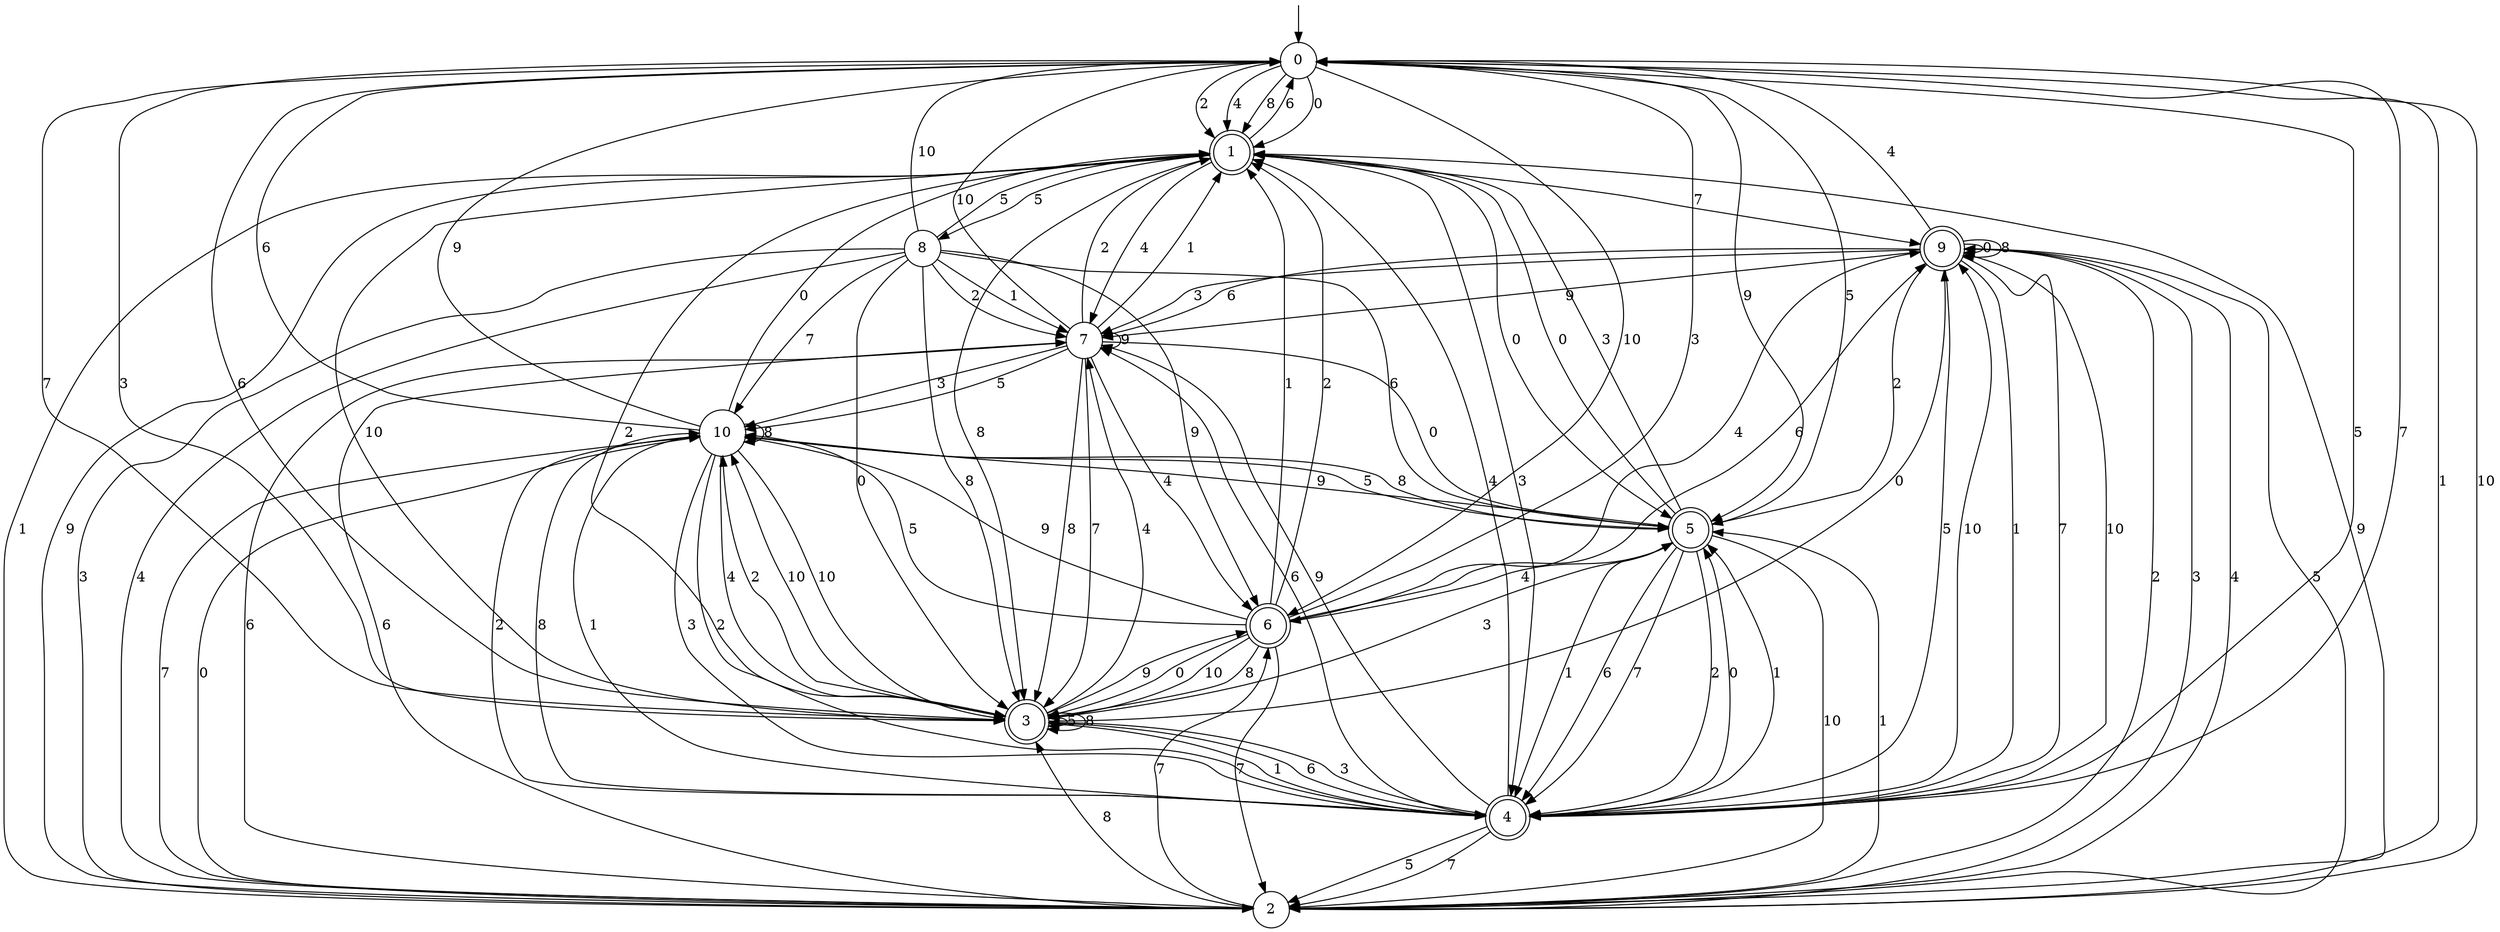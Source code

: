 digraph g {

	s0 [shape="circle" label="0"];
	s1 [shape="doublecircle" label="1"];
	s2 [shape="circle" label="2"];
	s3 [shape="doublecircle" label="3"];
	s4 [shape="doublecircle" label="4"];
	s5 [shape="doublecircle" label="5"];
	s6 [shape="doublecircle" label="6"];
	s7 [shape="circle" label="7"];
	s8 [shape="circle" label="8"];
	s9 [shape="doublecircle" label="9"];
	s10 [shape="circle" label="10"];
	s0 -> s1 [label="0"];
	s0 -> s2 [label="1"];
	s0 -> s1 [label="2"];
	s0 -> s3 [label="3"];
	s0 -> s1 [label="4"];
	s0 -> s4 [label="5"];
	s0 -> s3 [label="6"];
	s0 -> s4 [label="7"];
	s0 -> s1 [label="8"];
	s0 -> s5 [label="9"];
	s0 -> s6 [label="10"];
	s1 -> s5 [label="0"];
	s1 -> s2 [label="1"];
	s1 -> s3 [label="2"];
	s1 -> s4 [label="3"];
	s1 -> s7 [label="4"];
	s1 -> s8 [label="5"];
	s1 -> s0 [label="6"];
	s1 -> s9 [label="7"];
	s1 -> s3 [label="8"];
	s1 -> s2 [label="9"];
	s1 -> s3 [label="10"];
	s2 -> s10 [label="0"];
	s2 -> s5 [label="1"];
	s2 -> s9 [label="2"];
	s2 -> s9 [label="3"];
	s2 -> s9 [label="4"];
	s2 -> s9 [label="5"];
	s2 -> s7 [label="6"];
	s2 -> s6 [label="7"];
	s2 -> s3 [label="8"];
	s2 -> s1 [label="9"];
	s2 -> s0 [label="10"];
	s3 -> s9 [label="0"];
	s3 -> s4 [label="1"];
	s3 -> s10 [label="2"];
	s3 -> s5 [label="3"];
	s3 -> s7 [label="4"];
	s3 -> s3 [label="5"];
	s3 -> s4 [label="6"];
	s3 -> s0 [label="7"];
	s3 -> s3 [label="8"];
	s3 -> s6 [label="9"];
	s3 -> s10 [label="10"];
	s4 -> s5 [label="0"];
	s4 -> s5 [label="1"];
	s4 -> s10 [label="2"];
	s4 -> s3 [label="3"];
	s4 -> s1 [label="4"];
	s4 -> s2 [label="5"];
	s4 -> s7 [label="6"];
	s4 -> s2 [label="7"];
	s4 -> s10 [label="8"];
	s4 -> s7 [label="9"];
	s4 -> s9 [label="10"];
	s5 -> s1 [label="0"];
	s5 -> s4 [label="1"];
	s5 -> s4 [label="2"];
	s5 -> s1 [label="3"];
	s5 -> s6 [label="4"];
	s5 -> s0 [label="5"];
	s5 -> s4 [label="6"];
	s5 -> s4 [label="7"];
	s5 -> s10 [label="8"];
	s5 -> s10 [label="9"];
	s5 -> s2 [label="10"];
	s6 -> s3 [label="0"];
	s6 -> s1 [label="1"];
	s6 -> s1 [label="2"];
	s6 -> s0 [label="3"];
	s6 -> s9 [label="4"];
	s6 -> s10 [label="5"];
	s6 -> s9 [label="6"];
	s6 -> s2 [label="7"];
	s6 -> s3 [label="8"];
	s6 -> s10 [label="9"];
	s6 -> s3 [label="10"];
	s7 -> s5 [label="0"];
	s7 -> s1 [label="1"];
	s7 -> s1 [label="2"];
	s7 -> s10 [label="3"];
	s7 -> s6 [label="4"];
	s7 -> s10 [label="5"];
	s7 -> s2 [label="6"];
	s7 -> s3 [label="7"];
	s7 -> s3 [label="8"];
	s7 -> s7 [label="9"];
	s7 -> s0 [label="10"];
	s8 -> s3 [label="0"];
	s8 -> s7 [label="1"];
	s8 -> s7 [label="2"];
	s8 -> s2 [label="3"];
	s8 -> s2 [label="4"];
	s8 -> s1 [label="5"];
	s8 -> s5 [label="6"];
	s8 -> s10 [label="7"];
	s8 -> s3 [label="8"];
	s8 -> s6 [label="9"];
	s8 -> s0 [label="10"];
	s9 -> s9 [label="0"];
	s9 -> s4 [label="1"];
	s9 -> s5 [label="2"];
	s9 -> s7 [label="3"];
	s9 -> s0 [label="4"];
	s9 -> s4 [label="5"];
	s9 -> s7 [label="6"];
	s9 -> s4 [label="7"];
	s9 -> s9 [label="8"];
	s9 -> s7 [label="9"];
	s9 -> s4 [label="10"];
	s10 -> s1 [label="0"];
	s10 -> s4 [label="1"];
	s10 -> s4 [label="2"];
	s10 -> s4 [label="3"];
	s10 -> s3 [label="4"];
	s10 -> s5 [label="5"];
	s10 -> s0 [label="6"];
	s10 -> s2 [label="7"];
	s10 -> s10 [label="8"];
	s10 -> s0 [label="9"];
	s10 -> s3 [label="10"];

__start0 [label="" shape="none" width="0" height="0"];
__start0 -> s0;

}
